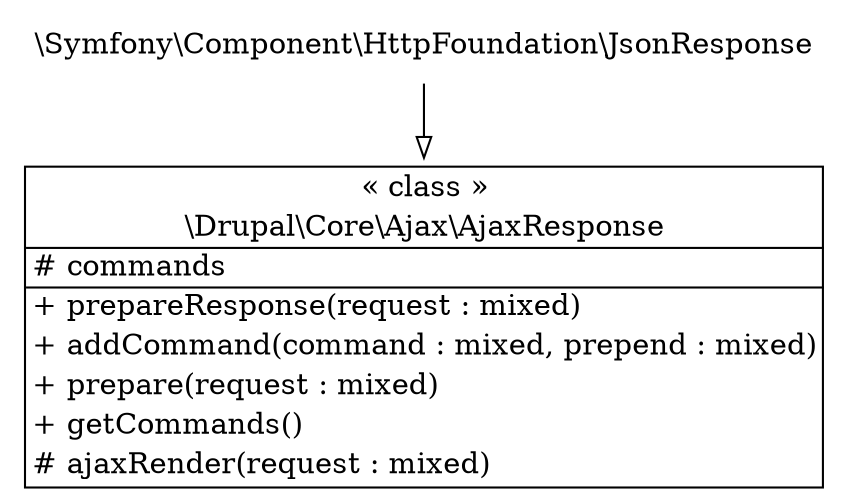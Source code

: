 digraph "Class Diagram" {
  node [shape=plaintext]
  "\\Drupal\\Core\\Ajax\\AjaxResponse" [
    label=<
<table border="1" cellpadding="2" cellspacing="0" cellborder="0">
<tr><td align="center">&laquo; class &raquo;</td></tr>
<tr><td align="center" title="class AjaxResponse">\\Drupal\\Core\\Ajax\\AjaxResponse</td></tr><hr />
<tr><td align="left" title="protected commands"># commands</td></tr>
<hr />
<tr><td align="left" title="public prepareResponse">+ prepareResponse(request : mixed)</td></tr>
<tr><td align="left" title="public addCommand">+ addCommand(command : mixed, prepend : mixed)</td></tr>
<tr><td align="left" title="public prepare">+ prepare(request : mixed)</td></tr>
<tr><td align="left" title="public getCommands">+ getCommands()</td></tr>
<tr><td align="left" title="protected ajaxRender"># ajaxRender(request : mixed)</td></tr>
</table>
  >
  ];
"\\Symfony\\Component\\HttpFoundation\\JsonResponse" -> "\\Drupal\\Core\\Ajax\\AjaxResponse" [arrowhead="empty"];

}